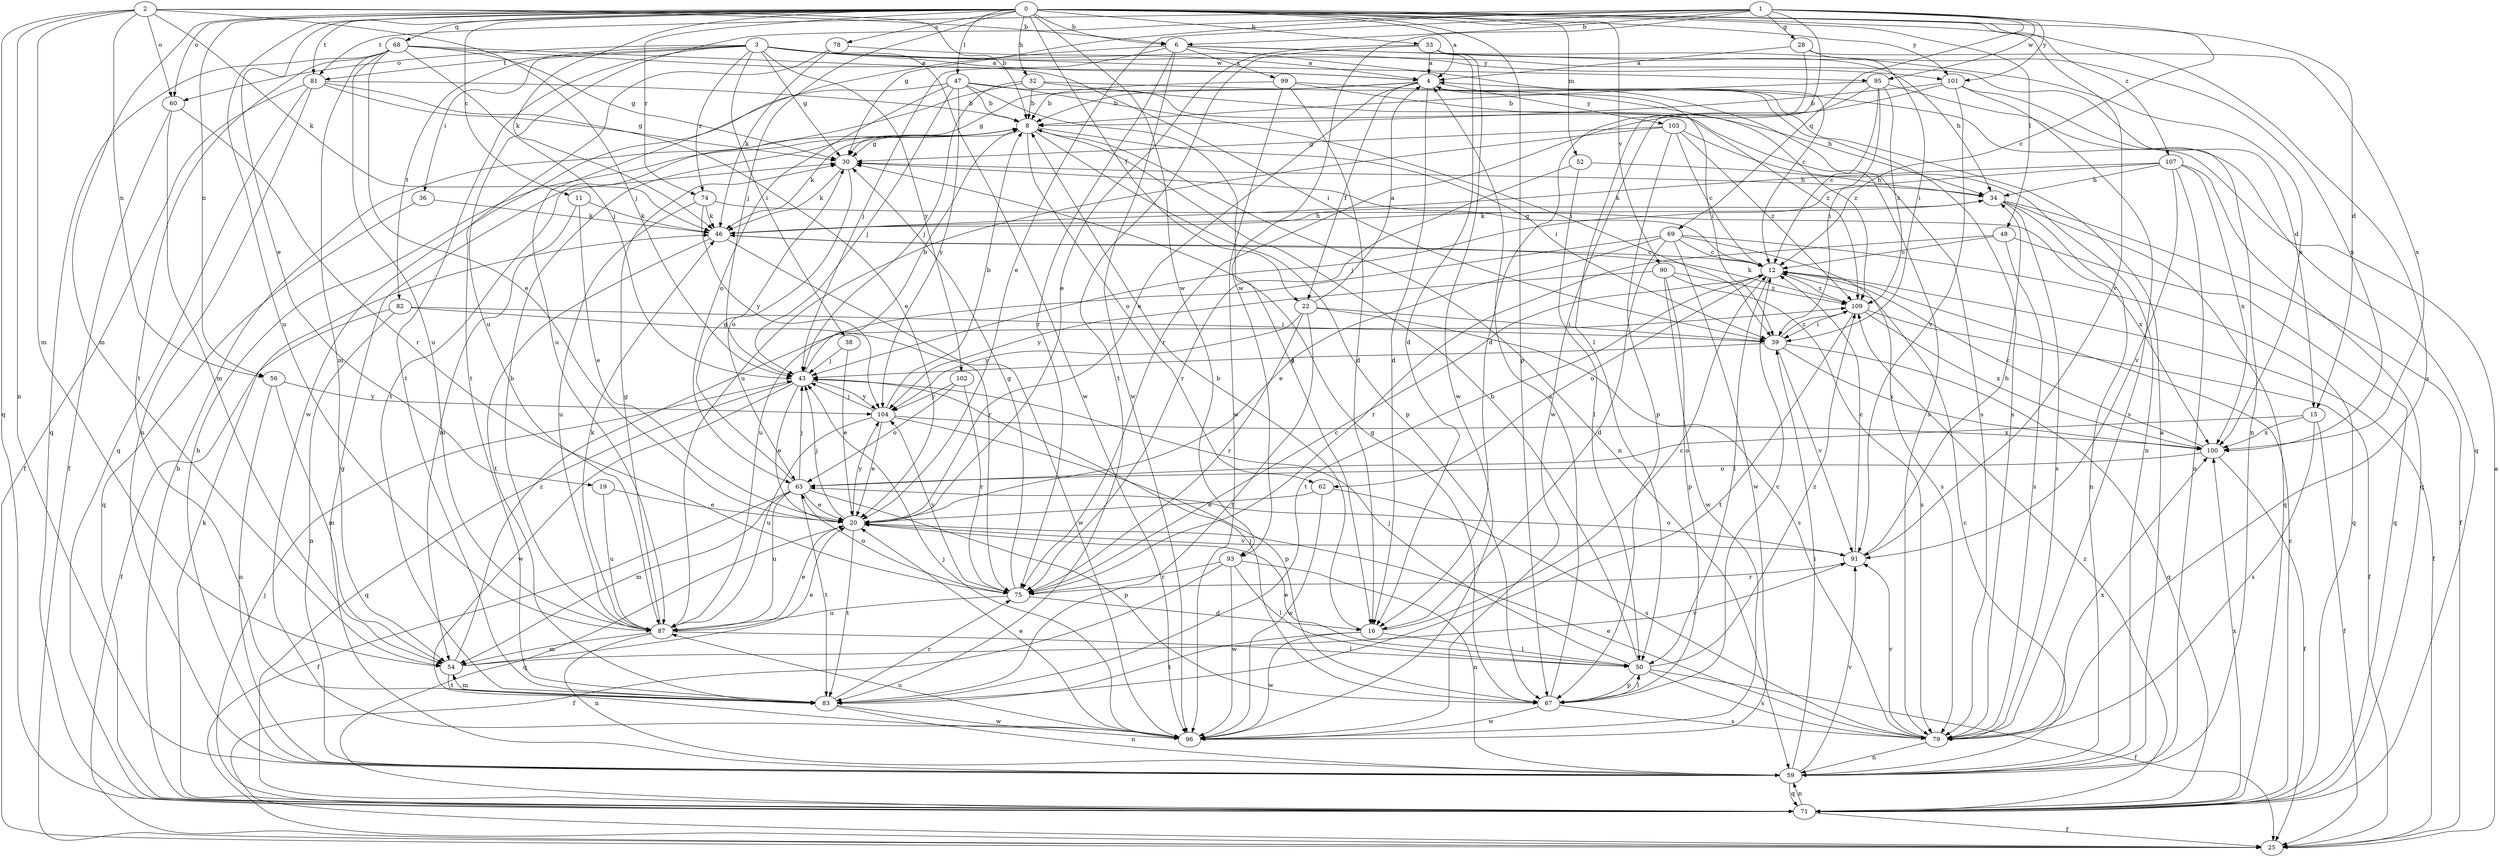 strict digraph  {
0;
1;
2;
3;
4;
6;
8;
11;
12;
15;
16;
19;
20;
22;
25;
28;
30;
32;
33;
34;
36;
38;
39;
43;
46;
47;
48;
50;
52;
54;
56;
59;
60;
62;
63;
67;
68;
69;
71;
74;
75;
78;
79;
81;
82;
83;
87;
90;
91;
93;
95;
96;
99;
100;
101;
102;
103;
104;
107;
109;
0 -> 4  [label=a];
0 -> 6  [label=b];
0 -> 11  [label=c];
0 -> 15  [label=d];
0 -> 19  [label=e];
0 -> 22  [label=f];
0 -> 32  [label=h];
0 -> 33  [label=h];
0 -> 43  [label=j];
0 -> 46  [label=k];
0 -> 47  [label=l];
0 -> 48  [label=l];
0 -> 52  [label=m];
0 -> 54  [label=m];
0 -> 56  [label=n];
0 -> 60  [label=o];
0 -> 67  [label=p];
0 -> 68  [label=q];
0 -> 74  [label=r];
0 -> 78  [label=s];
0 -> 79  [label=s];
0 -> 81  [label=t];
0 -> 87  [label=u];
0 -> 90  [label=v];
0 -> 91  [label=v];
0 -> 93  [label=w];
0 -> 101  [label=y];
0 -> 107  [label=z];
1 -> 6  [label=b];
1 -> 12  [label=c];
1 -> 20  [label=e];
1 -> 28  [label=g];
1 -> 30  [label=g];
1 -> 50  [label=l];
1 -> 69  [label=q];
1 -> 81  [label=t];
1 -> 87  [label=u];
1 -> 93  [label=w];
1 -> 95  [label=w];
1 -> 101  [label=y];
2 -> 6  [label=b];
2 -> 8  [label=b];
2 -> 43  [label=j];
2 -> 46  [label=k];
2 -> 54  [label=m];
2 -> 56  [label=n];
2 -> 59  [label=n];
2 -> 60  [label=o];
2 -> 71  [label=q];
3 -> 4  [label=a];
3 -> 15  [label=d];
3 -> 30  [label=g];
3 -> 36  [label=i];
3 -> 38  [label=i];
3 -> 60  [label=o];
3 -> 74  [label=r];
3 -> 81  [label=t];
3 -> 82  [label=t];
3 -> 83  [label=t];
3 -> 95  [label=w];
3 -> 96  [label=w];
3 -> 101  [label=y];
3 -> 102  [label=y];
4 -> 8  [label=b];
4 -> 16  [label=d];
4 -> 20  [label=e];
4 -> 22  [label=f];
4 -> 30  [label=g];
4 -> 39  [label=i];
4 -> 79  [label=s];
4 -> 103  [label=y];
6 -> 12  [label=c];
6 -> 34  [label=h];
6 -> 43  [label=j];
6 -> 75  [label=r];
6 -> 87  [label=u];
6 -> 96  [label=w];
6 -> 99  [label=x];
6 -> 100  [label=x];
8 -> 30  [label=g];
8 -> 39  [label=i];
8 -> 46  [label=k];
8 -> 59  [label=n];
8 -> 62  [label=o];
8 -> 67  [label=p];
11 -> 20  [label=e];
11 -> 46  [label=k];
11 -> 54  [label=m];
12 -> 25  [label=f];
12 -> 30  [label=g];
12 -> 50  [label=l];
12 -> 62  [label=o];
12 -> 83  [label=t];
12 -> 109  [label=z];
15 -> 25  [label=f];
15 -> 63  [label=o];
15 -> 79  [label=s];
15 -> 100  [label=x];
16 -> 8  [label=b];
16 -> 12  [label=c];
16 -> 50  [label=l];
16 -> 83  [label=t];
16 -> 96  [label=w];
19 -> 20  [label=e];
19 -> 87  [label=u];
20 -> 43  [label=j];
20 -> 71  [label=q];
20 -> 83  [label=t];
20 -> 91  [label=v];
20 -> 104  [label=y];
22 -> 4  [label=a];
22 -> 39  [label=i];
22 -> 75  [label=r];
22 -> 79  [label=s];
22 -> 83  [label=t];
22 -> 104  [label=y];
25 -> 4  [label=a];
28 -> 4  [label=a];
28 -> 16  [label=d];
28 -> 39  [label=i];
28 -> 100  [label=x];
30 -> 34  [label=h];
30 -> 46  [label=k];
30 -> 63  [label=o];
32 -> 8  [label=b];
32 -> 34  [label=h];
32 -> 43  [label=j];
32 -> 83  [label=t];
32 -> 109  [label=z];
33 -> 4  [label=a];
33 -> 16  [label=d];
33 -> 20  [label=e];
33 -> 83  [label=t];
33 -> 96  [label=w];
33 -> 100  [label=x];
34 -> 25  [label=f];
34 -> 46  [label=k];
34 -> 59  [label=n];
34 -> 71  [label=q];
34 -> 79  [label=s];
36 -> 46  [label=k];
36 -> 71  [label=q];
38 -> 20  [label=e];
38 -> 43  [label=j];
39 -> 43  [label=j];
39 -> 71  [label=q];
39 -> 91  [label=v];
39 -> 100  [label=x];
39 -> 109  [label=z];
43 -> 8  [label=b];
43 -> 20  [label=e];
43 -> 71  [label=q];
43 -> 96  [label=w];
43 -> 104  [label=y];
46 -> 12  [label=c];
46 -> 34  [label=h];
46 -> 75  [label=r];
46 -> 83  [label=t];
47 -> 8  [label=b];
47 -> 16  [label=d];
47 -> 39  [label=i];
47 -> 43  [label=j];
47 -> 63  [label=o];
47 -> 79  [label=s];
47 -> 96  [label=w];
47 -> 104  [label=y];
48 -> 12  [label=c];
48 -> 71  [label=q];
48 -> 75  [label=r];
48 -> 79  [label=s];
50 -> 8  [label=b];
50 -> 20  [label=e];
50 -> 25  [label=f];
50 -> 43  [label=j];
50 -> 67  [label=p];
50 -> 79  [label=s];
50 -> 109  [label=z];
52 -> 34  [label=h];
52 -> 50  [label=l];
52 -> 75  [label=r];
54 -> 20  [label=e];
54 -> 83  [label=t];
54 -> 91  [label=v];
54 -> 109  [label=z];
56 -> 54  [label=m];
56 -> 59  [label=n];
56 -> 104  [label=y];
59 -> 4  [label=a];
59 -> 8  [label=b];
59 -> 12  [label=c];
59 -> 30  [label=g];
59 -> 39  [label=i];
59 -> 71  [label=q];
59 -> 91  [label=v];
60 -> 25  [label=f];
60 -> 54  [label=m];
60 -> 75  [label=r];
62 -> 20  [label=e];
62 -> 79  [label=s];
62 -> 96  [label=w];
63 -> 20  [label=e];
63 -> 25  [label=f];
63 -> 30  [label=g];
63 -> 43  [label=j];
63 -> 54  [label=m];
63 -> 67  [label=p];
63 -> 83  [label=t];
63 -> 87  [label=u];
67 -> 4  [label=a];
67 -> 12  [label=c];
67 -> 30  [label=g];
67 -> 43  [label=j];
67 -> 50  [label=l];
67 -> 79  [label=s];
67 -> 96  [label=w];
68 -> 4  [label=a];
68 -> 20  [label=e];
68 -> 30  [label=g];
68 -> 39  [label=i];
68 -> 43  [label=j];
68 -> 54  [label=m];
68 -> 71  [label=q];
68 -> 83  [label=t];
68 -> 87  [label=u];
69 -> 12  [label=c];
69 -> 16  [label=d];
69 -> 20  [label=e];
69 -> 71  [label=q];
69 -> 79  [label=s];
69 -> 87  [label=u];
69 -> 96  [label=w];
71 -> 8  [label=b];
71 -> 12  [label=c];
71 -> 25  [label=f];
71 -> 43  [label=j];
71 -> 46  [label=k];
71 -> 59  [label=n];
71 -> 100  [label=x];
71 -> 109  [label=z];
74 -> 46  [label=k];
74 -> 87  [label=u];
74 -> 100  [label=x];
74 -> 104  [label=y];
75 -> 12  [label=c];
75 -> 16  [label=d];
75 -> 30  [label=g];
75 -> 63  [label=o];
75 -> 87  [label=u];
75 -> 104  [label=y];
78 -> 4  [label=a];
78 -> 46  [label=k];
78 -> 83  [label=t];
79 -> 20  [label=e];
79 -> 59  [label=n];
79 -> 91  [label=v];
79 -> 100  [label=x];
81 -> 8  [label=b];
81 -> 20  [label=e];
81 -> 25  [label=f];
81 -> 30  [label=g];
81 -> 59  [label=n];
81 -> 71  [label=q];
82 -> 25  [label=f];
82 -> 39  [label=i];
82 -> 59  [label=n];
82 -> 96  [label=w];
83 -> 54  [label=m];
83 -> 59  [label=n];
83 -> 75  [label=r];
83 -> 96  [label=w];
87 -> 8  [label=b];
87 -> 20  [label=e];
87 -> 30  [label=g];
87 -> 46  [label=k];
87 -> 50  [label=l];
87 -> 54  [label=m];
87 -> 59  [label=n];
90 -> 67  [label=p];
90 -> 79  [label=s];
90 -> 96  [label=w];
90 -> 104  [label=y];
90 -> 109  [label=z];
91 -> 12  [label=c];
91 -> 34  [label=h];
91 -> 63  [label=o];
91 -> 75  [label=r];
93 -> 25  [label=f];
93 -> 50  [label=l];
93 -> 59  [label=n];
93 -> 75  [label=r];
93 -> 96  [label=w];
95 -> 8  [label=b];
95 -> 12  [label=c];
95 -> 39  [label=i];
95 -> 71  [label=q];
95 -> 96  [label=w];
95 -> 109  [label=z];
96 -> 20  [label=e];
96 -> 43  [label=j];
96 -> 87  [label=u];
99 -> 8  [label=b];
99 -> 16  [label=d];
99 -> 79  [label=s];
99 -> 96  [label=w];
99 -> 109  [label=z];
100 -> 12  [label=c];
100 -> 25  [label=f];
100 -> 63  [label=o];
101 -> 8  [label=b];
101 -> 59  [label=n];
101 -> 75  [label=r];
101 -> 79  [label=s];
101 -> 91  [label=v];
102 -> 63  [label=o];
102 -> 75  [label=r];
102 -> 104  [label=y];
103 -> 12  [label=c];
103 -> 30  [label=g];
103 -> 59  [label=n];
103 -> 67  [label=p];
103 -> 87  [label=u];
103 -> 109  [label=z];
104 -> 8  [label=b];
104 -> 20  [label=e];
104 -> 43  [label=j];
104 -> 67  [label=p];
104 -> 87  [label=u];
104 -> 100  [label=x];
107 -> 34  [label=h];
107 -> 43  [label=j];
107 -> 46  [label=k];
107 -> 59  [label=n];
107 -> 71  [label=q];
107 -> 91  [label=v];
107 -> 100  [label=x];
109 -> 25  [label=f];
109 -> 39  [label=i];
109 -> 46  [label=k];
109 -> 83  [label=t];
109 -> 100  [label=x];
}
